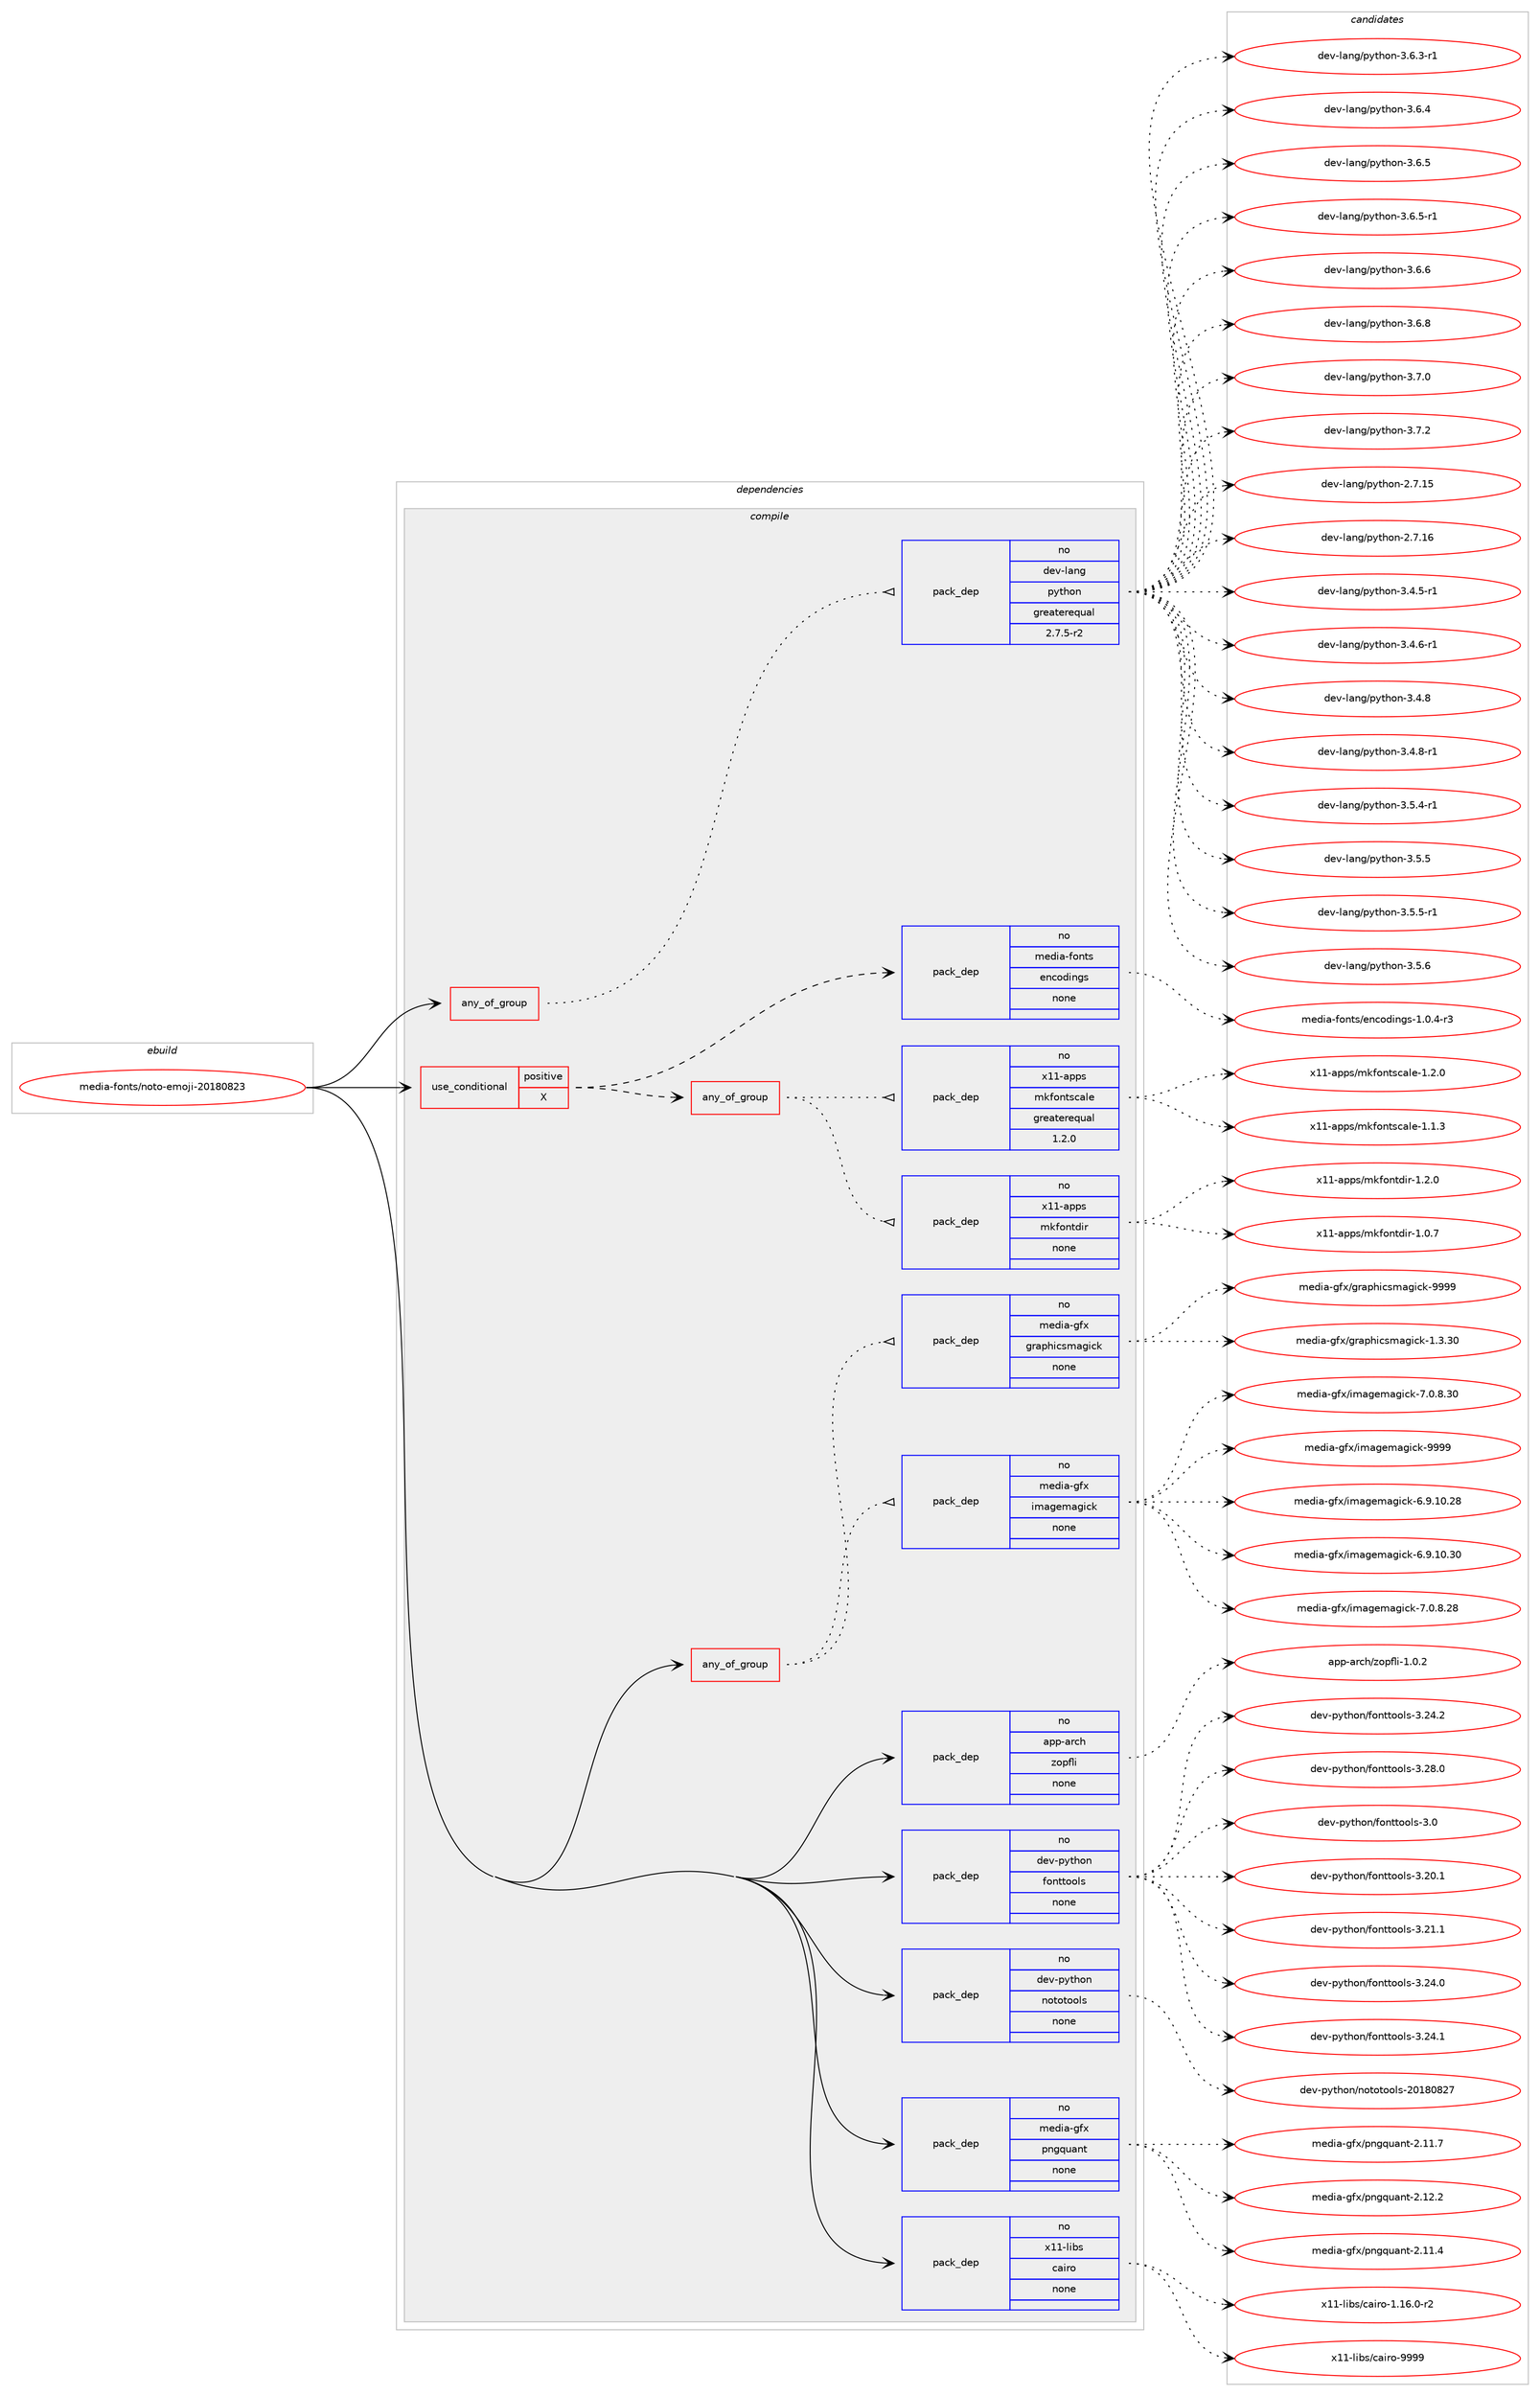 digraph prolog {

# *************
# Graph options
# *************

newrank=true;
concentrate=true;
compound=true;
graph [rankdir=LR,fontname=Helvetica,fontsize=10,ranksep=1.5];#, ranksep=2.5, nodesep=0.2];
edge  [arrowhead=vee];
node  [fontname=Helvetica,fontsize=10];

# **********
# The ebuild
# **********

subgraph cluster_leftcol {
color=gray;
rank=same;
label=<<i>ebuild</i>>;
id [label="media-fonts/noto-emoji-20180823", color=red, width=4, href="../media-fonts/noto-emoji-20180823.svg"];
}

# ****************
# The dependencies
# ****************

subgraph cluster_midcol {
color=gray;
label=<<i>dependencies</i>>;
subgraph cluster_compile {
fillcolor="#eeeeee";
style=filled;
label=<<i>compile</i>>;
subgraph any24762 {
dependency1600692 [label=<<TABLE BORDER="0" CELLBORDER="1" CELLSPACING="0" CELLPADDING="4"><TR><TD CELLPADDING="10">any_of_group</TD></TR></TABLE>>, shape=none, color=red];subgraph pack1143435 {
dependency1600693 [label=<<TABLE BORDER="0" CELLBORDER="1" CELLSPACING="0" CELLPADDING="4" WIDTH="220"><TR><TD ROWSPAN="6" CELLPADDING="30">pack_dep</TD></TR><TR><TD WIDTH="110">no</TD></TR><TR><TD>dev-lang</TD></TR><TR><TD>python</TD></TR><TR><TD>greaterequal</TD></TR><TR><TD>2.7.5-r2</TD></TR></TABLE>>, shape=none, color=blue];
}
dependency1600692:e -> dependency1600693:w [weight=20,style="dotted",arrowhead="oinv"];
}
id:e -> dependency1600692:w [weight=20,style="solid",arrowhead="vee"];
subgraph any24763 {
dependency1600694 [label=<<TABLE BORDER="0" CELLBORDER="1" CELLSPACING="0" CELLPADDING="4"><TR><TD CELLPADDING="10">any_of_group</TD></TR></TABLE>>, shape=none, color=red];subgraph pack1143436 {
dependency1600695 [label=<<TABLE BORDER="0" CELLBORDER="1" CELLSPACING="0" CELLPADDING="4" WIDTH="220"><TR><TD ROWSPAN="6" CELLPADDING="30">pack_dep</TD></TR><TR><TD WIDTH="110">no</TD></TR><TR><TD>media-gfx</TD></TR><TR><TD>imagemagick</TD></TR><TR><TD>none</TD></TR><TR><TD></TD></TR></TABLE>>, shape=none, color=blue];
}
dependency1600694:e -> dependency1600695:w [weight=20,style="dotted",arrowhead="oinv"];
subgraph pack1143437 {
dependency1600696 [label=<<TABLE BORDER="0" CELLBORDER="1" CELLSPACING="0" CELLPADDING="4" WIDTH="220"><TR><TD ROWSPAN="6" CELLPADDING="30">pack_dep</TD></TR><TR><TD WIDTH="110">no</TD></TR><TR><TD>media-gfx</TD></TR><TR><TD>graphicsmagick</TD></TR><TR><TD>none</TD></TR><TR><TD></TD></TR></TABLE>>, shape=none, color=blue];
}
dependency1600694:e -> dependency1600696:w [weight=20,style="dotted",arrowhead="oinv"];
}
id:e -> dependency1600694:w [weight=20,style="solid",arrowhead="vee"];
subgraph cond431814 {
dependency1600697 [label=<<TABLE BORDER="0" CELLBORDER="1" CELLSPACING="0" CELLPADDING="4"><TR><TD ROWSPAN="3" CELLPADDING="10">use_conditional</TD></TR><TR><TD>positive</TD></TR><TR><TD>X</TD></TR></TABLE>>, shape=none, color=red];
subgraph any24764 {
dependency1600698 [label=<<TABLE BORDER="0" CELLBORDER="1" CELLSPACING="0" CELLPADDING="4"><TR><TD CELLPADDING="10">any_of_group</TD></TR></TABLE>>, shape=none, color=red];subgraph pack1143438 {
dependency1600699 [label=<<TABLE BORDER="0" CELLBORDER="1" CELLSPACING="0" CELLPADDING="4" WIDTH="220"><TR><TD ROWSPAN="6" CELLPADDING="30">pack_dep</TD></TR><TR><TD WIDTH="110">no</TD></TR><TR><TD>x11-apps</TD></TR><TR><TD>mkfontscale</TD></TR><TR><TD>greaterequal</TD></TR><TR><TD>1.2.0</TD></TR></TABLE>>, shape=none, color=blue];
}
dependency1600698:e -> dependency1600699:w [weight=20,style="dotted",arrowhead="oinv"];
subgraph pack1143439 {
dependency1600700 [label=<<TABLE BORDER="0" CELLBORDER="1" CELLSPACING="0" CELLPADDING="4" WIDTH="220"><TR><TD ROWSPAN="6" CELLPADDING="30">pack_dep</TD></TR><TR><TD WIDTH="110">no</TD></TR><TR><TD>x11-apps</TD></TR><TR><TD>mkfontdir</TD></TR><TR><TD>none</TD></TR><TR><TD></TD></TR></TABLE>>, shape=none, color=blue];
}
dependency1600698:e -> dependency1600700:w [weight=20,style="dotted",arrowhead="oinv"];
}
dependency1600697:e -> dependency1600698:w [weight=20,style="dashed",arrowhead="vee"];
subgraph pack1143440 {
dependency1600701 [label=<<TABLE BORDER="0" CELLBORDER="1" CELLSPACING="0" CELLPADDING="4" WIDTH="220"><TR><TD ROWSPAN="6" CELLPADDING="30">pack_dep</TD></TR><TR><TD WIDTH="110">no</TD></TR><TR><TD>media-fonts</TD></TR><TR><TD>encodings</TD></TR><TR><TD>none</TD></TR><TR><TD></TD></TR></TABLE>>, shape=none, color=blue];
}
dependency1600697:e -> dependency1600701:w [weight=20,style="dashed",arrowhead="vee"];
}
id:e -> dependency1600697:w [weight=20,style="solid",arrowhead="vee"];
subgraph pack1143441 {
dependency1600702 [label=<<TABLE BORDER="0" CELLBORDER="1" CELLSPACING="0" CELLPADDING="4" WIDTH="220"><TR><TD ROWSPAN="6" CELLPADDING="30">pack_dep</TD></TR><TR><TD WIDTH="110">no</TD></TR><TR><TD>app-arch</TD></TR><TR><TD>zopfli</TD></TR><TR><TD>none</TD></TR><TR><TD></TD></TR></TABLE>>, shape=none, color=blue];
}
id:e -> dependency1600702:w [weight=20,style="solid",arrowhead="vee"];
subgraph pack1143442 {
dependency1600703 [label=<<TABLE BORDER="0" CELLBORDER="1" CELLSPACING="0" CELLPADDING="4" WIDTH="220"><TR><TD ROWSPAN="6" CELLPADDING="30">pack_dep</TD></TR><TR><TD WIDTH="110">no</TD></TR><TR><TD>dev-python</TD></TR><TR><TD>fonttools</TD></TR><TR><TD>none</TD></TR><TR><TD></TD></TR></TABLE>>, shape=none, color=blue];
}
id:e -> dependency1600703:w [weight=20,style="solid",arrowhead="vee"];
subgraph pack1143443 {
dependency1600704 [label=<<TABLE BORDER="0" CELLBORDER="1" CELLSPACING="0" CELLPADDING="4" WIDTH="220"><TR><TD ROWSPAN="6" CELLPADDING="30">pack_dep</TD></TR><TR><TD WIDTH="110">no</TD></TR><TR><TD>dev-python</TD></TR><TR><TD>nototools</TD></TR><TR><TD>none</TD></TR><TR><TD></TD></TR></TABLE>>, shape=none, color=blue];
}
id:e -> dependency1600704:w [weight=20,style="solid",arrowhead="vee"];
subgraph pack1143444 {
dependency1600705 [label=<<TABLE BORDER="0" CELLBORDER="1" CELLSPACING="0" CELLPADDING="4" WIDTH="220"><TR><TD ROWSPAN="6" CELLPADDING="30">pack_dep</TD></TR><TR><TD WIDTH="110">no</TD></TR><TR><TD>media-gfx</TD></TR><TR><TD>pngquant</TD></TR><TR><TD>none</TD></TR><TR><TD></TD></TR></TABLE>>, shape=none, color=blue];
}
id:e -> dependency1600705:w [weight=20,style="solid",arrowhead="vee"];
subgraph pack1143445 {
dependency1600706 [label=<<TABLE BORDER="0" CELLBORDER="1" CELLSPACING="0" CELLPADDING="4" WIDTH="220"><TR><TD ROWSPAN="6" CELLPADDING="30">pack_dep</TD></TR><TR><TD WIDTH="110">no</TD></TR><TR><TD>x11-libs</TD></TR><TR><TD>cairo</TD></TR><TR><TD>none</TD></TR><TR><TD></TD></TR></TABLE>>, shape=none, color=blue];
}
id:e -> dependency1600706:w [weight=20,style="solid",arrowhead="vee"];
}
subgraph cluster_compileandrun {
fillcolor="#eeeeee";
style=filled;
label=<<i>compile and run</i>>;
}
subgraph cluster_run {
fillcolor="#eeeeee";
style=filled;
label=<<i>run</i>>;
}
}

# **************
# The candidates
# **************

subgraph cluster_choices {
rank=same;
color=gray;
label=<<i>candidates</i>>;

subgraph choice1143435 {
color=black;
nodesep=1;
choice10010111845108971101034711212111610411111045504655464953 [label="dev-lang/python-2.7.15", color=red, width=4,href="../dev-lang/python-2.7.15.svg"];
choice10010111845108971101034711212111610411111045504655464954 [label="dev-lang/python-2.7.16", color=red, width=4,href="../dev-lang/python-2.7.16.svg"];
choice1001011184510897110103471121211161041111104551465246534511449 [label="dev-lang/python-3.4.5-r1", color=red, width=4,href="../dev-lang/python-3.4.5-r1.svg"];
choice1001011184510897110103471121211161041111104551465246544511449 [label="dev-lang/python-3.4.6-r1", color=red, width=4,href="../dev-lang/python-3.4.6-r1.svg"];
choice100101118451089711010347112121116104111110455146524656 [label="dev-lang/python-3.4.8", color=red, width=4,href="../dev-lang/python-3.4.8.svg"];
choice1001011184510897110103471121211161041111104551465246564511449 [label="dev-lang/python-3.4.8-r1", color=red, width=4,href="../dev-lang/python-3.4.8-r1.svg"];
choice1001011184510897110103471121211161041111104551465346524511449 [label="dev-lang/python-3.5.4-r1", color=red, width=4,href="../dev-lang/python-3.5.4-r1.svg"];
choice100101118451089711010347112121116104111110455146534653 [label="dev-lang/python-3.5.5", color=red, width=4,href="../dev-lang/python-3.5.5.svg"];
choice1001011184510897110103471121211161041111104551465346534511449 [label="dev-lang/python-3.5.5-r1", color=red, width=4,href="../dev-lang/python-3.5.5-r1.svg"];
choice100101118451089711010347112121116104111110455146534654 [label="dev-lang/python-3.5.6", color=red, width=4,href="../dev-lang/python-3.5.6.svg"];
choice1001011184510897110103471121211161041111104551465446514511449 [label="dev-lang/python-3.6.3-r1", color=red, width=4,href="../dev-lang/python-3.6.3-r1.svg"];
choice100101118451089711010347112121116104111110455146544652 [label="dev-lang/python-3.6.4", color=red, width=4,href="../dev-lang/python-3.6.4.svg"];
choice100101118451089711010347112121116104111110455146544653 [label="dev-lang/python-3.6.5", color=red, width=4,href="../dev-lang/python-3.6.5.svg"];
choice1001011184510897110103471121211161041111104551465446534511449 [label="dev-lang/python-3.6.5-r1", color=red, width=4,href="../dev-lang/python-3.6.5-r1.svg"];
choice100101118451089711010347112121116104111110455146544654 [label="dev-lang/python-3.6.6", color=red, width=4,href="../dev-lang/python-3.6.6.svg"];
choice100101118451089711010347112121116104111110455146544656 [label="dev-lang/python-3.6.8", color=red, width=4,href="../dev-lang/python-3.6.8.svg"];
choice100101118451089711010347112121116104111110455146554648 [label="dev-lang/python-3.7.0", color=red, width=4,href="../dev-lang/python-3.7.0.svg"];
choice100101118451089711010347112121116104111110455146554650 [label="dev-lang/python-3.7.2", color=red, width=4,href="../dev-lang/python-3.7.2.svg"];
dependency1600693:e -> choice10010111845108971101034711212111610411111045504655464953:w [style=dotted,weight="100"];
dependency1600693:e -> choice10010111845108971101034711212111610411111045504655464954:w [style=dotted,weight="100"];
dependency1600693:e -> choice1001011184510897110103471121211161041111104551465246534511449:w [style=dotted,weight="100"];
dependency1600693:e -> choice1001011184510897110103471121211161041111104551465246544511449:w [style=dotted,weight="100"];
dependency1600693:e -> choice100101118451089711010347112121116104111110455146524656:w [style=dotted,weight="100"];
dependency1600693:e -> choice1001011184510897110103471121211161041111104551465246564511449:w [style=dotted,weight="100"];
dependency1600693:e -> choice1001011184510897110103471121211161041111104551465346524511449:w [style=dotted,weight="100"];
dependency1600693:e -> choice100101118451089711010347112121116104111110455146534653:w [style=dotted,weight="100"];
dependency1600693:e -> choice1001011184510897110103471121211161041111104551465346534511449:w [style=dotted,weight="100"];
dependency1600693:e -> choice100101118451089711010347112121116104111110455146534654:w [style=dotted,weight="100"];
dependency1600693:e -> choice1001011184510897110103471121211161041111104551465446514511449:w [style=dotted,weight="100"];
dependency1600693:e -> choice100101118451089711010347112121116104111110455146544652:w [style=dotted,weight="100"];
dependency1600693:e -> choice100101118451089711010347112121116104111110455146544653:w [style=dotted,weight="100"];
dependency1600693:e -> choice1001011184510897110103471121211161041111104551465446534511449:w [style=dotted,weight="100"];
dependency1600693:e -> choice100101118451089711010347112121116104111110455146544654:w [style=dotted,weight="100"];
dependency1600693:e -> choice100101118451089711010347112121116104111110455146544656:w [style=dotted,weight="100"];
dependency1600693:e -> choice100101118451089711010347112121116104111110455146554648:w [style=dotted,weight="100"];
dependency1600693:e -> choice100101118451089711010347112121116104111110455146554650:w [style=dotted,weight="100"];
}
subgraph choice1143436 {
color=black;
nodesep=1;
choice10910110010597451031021204710510997103101109971031059910745544657464948465056 [label="media-gfx/imagemagick-6.9.10.28", color=red, width=4,href="../media-gfx/imagemagick-6.9.10.28.svg"];
choice10910110010597451031021204710510997103101109971031059910745544657464948465148 [label="media-gfx/imagemagick-6.9.10.30", color=red, width=4,href="../media-gfx/imagemagick-6.9.10.30.svg"];
choice109101100105974510310212047105109971031011099710310599107455546484656465056 [label="media-gfx/imagemagick-7.0.8.28", color=red, width=4,href="../media-gfx/imagemagick-7.0.8.28.svg"];
choice109101100105974510310212047105109971031011099710310599107455546484656465148 [label="media-gfx/imagemagick-7.0.8.30", color=red, width=4,href="../media-gfx/imagemagick-7.0.8.30.svg"];
choice1091011001059745103102120471051099710310110997103105991074557575757 [label="media-gfx/imagemagick-9999", color=red, width=4,href="../media-gfx/imagemagick-9999.svg"];
dependency1600695:e -> choice10910110010597451031021204710510997103101109971031059910745544657464948465056:w [style=dotted,weight="100"];
dependency1600695:e -> choice10910110010597451031021204710510997103101109971031059910745544657464948465148:w [style=dotted,weight="100"];
dependency1600695:e -> choice109101100105974510310212047105109971031011099710310599107455546484656465056:w [style=dotted,weight="100"];
dependency1600695:e -> choice109101100105974510310212047105109971031011099710310599107455546484656465148:w [style=dotted,weight="100"];
dependency1600695:e -> choice1091011001059745103102120471051099710310110997103105991074557575757:w [style=dotted,weight="100"];
}
subgraph choice1143437 {
color=black;
nodesep=1;
choice1091011001059745103102120471031149711210410599115109971031059910745494651465148 [label="media-gfx/graphicsmagick-1.3.30", color=red, width=4,href="../media-gfx/graphicsmagick-1.3.30.svg"];
choice109101100105974510310212047103114971121041059911510997103105991074557575757 [label="media-gfx/graphicsmagick-9999", color=red, width=4,href="../media-gfx/graphicsmagick-9999.svg"];
dependency1600696:e -> choice1091011001059745103102120471031149711210410599115109971031059910745494651465148:w [style=dotted,weight="100"];
dependency1600696:e -> choice109101100105974510310212047103114971121041059911510997103105991074557575757:w [style=dotted,weight="100"];
}
subgraph choice1143438 {
color=black;
nodesep=1;
choice12049494597112112115471091071021111101161159997108101454946494651 [label="x11-apps/mkfontscale-1.1.3", color=red, width=4,href="../x11-apps/mkfontscale-1.1.3.svg"];
choice12049494597112112115471091071021111101161159997108101454946504648 [label="x11-apps/mkfontscale-1.2.0", color=red, width=4,href="../x11-apps/mkfontscale-1.2.0.svg"];
dependency1600699:e -> choice12049494597112112115471091071021111101161159997108101454946494651:w [style=dotted,weight="100"];
dependency1600699:e -> choice12049494597112112115471091071021111101161159997108101454946504648:w [style=dotted,weight="100"];
}
subgraph choice1143439 {
color=black;
nodesep=1;
choice1204949459711211211547109107102111110116100105114454946484655 [label="x11-apps/mkfontdir-1.0.7", color=red, width=4,href="../x11-apps/mkfontdir-1.0.7.svg"];
choice1204949459711211211547109107102111110116100105114454946504648 [label="x11-apps/mkfontdir-1.2.0", color=red, width=4,href="../x11-apps/mkfontdir-1.2.0.svg"];
dependency1600700:e -> choice1204949459711211211547109107102111110116100105114454946484655:w [style=dotted,weight="100"];
dependency1600700:e -> choice1204949459711211211547109107102111110116100105114454946504648:w [style=dotted,weight="100"];
}
subgraph choice1143440 {
color=black;
nodesep=1;
choice109101100105974510211111011611547101110991111001051101031154549464846524511451 [label="media-fonts/encodings-1.0.4-r3", color=red, width=4,href="../media-fonts/encodings-1.0.4-r3.svg"];
dependency1600701:e -> choice109101100105974510211111011611547101110991111001051101031154549464846524511451:w [style=dotted,weight="100"];
}
subgraph choice1143441 {
color=black;
nodesep=1;
choice9711211245971149910447122111112102108105454946484650 [label="app-arch/zopfli-1.0.2", color=red, width=4,href="../app-arch/zopfli-1.0.2.svg"];
dependency1600702:e -> choice9711211245971149910447122111112102108105454946484650:w [style=dotted,weight="100"];
}
subgraph choice1143442 {
color=black;
nodesep=1;
choice100101118451121211161041111104710211111011611611111110811545514648 [label="dev-python/fonttools-3.0", color=red, width=4,href="../dev-python/fonttools-3.0.svg"];
choice100101118451121211161041111104710211111011611611111110811545514650484649 [label="dev-python/fonttools-3.20.1", color=red, width=4,href="../dev-python/fonttools-3.20.1.svg"];
choice100101118451121211161041111104710211111011611611111110811545514650494649 [label="dev-python/fonttools-3.21.1", color=red, width=4,href="../dev-python/fonttools-3.21.1.svg"];
choice100101118451121211161041111104710211111011611611111110811545514650524648 [label="dev-python/fonttools-3.24.0", color=red, width=4,href="../dev-python/fonttools-3.24.0.svg"];
choice100101118451121211161041111104710211111011611611111110811545514650524649 [label="dev-python/fonttools-3.24.1", color=red, width=4,href="../dev-python/fonttools-3.24.1.svg"];
choice100101118451121211161041111104710211111011611611111110811545514650524650 [label="dev-python/fonttools-3.24.2", color=red, width=4,href="../dev-python/fonttools-3.24.2.svg"];
choice100101118451121211161041111104710211111011611611111110811545514650564648 [label="dev-python/fonttools-3.28.0", color=red, width=4,href="../dev-python/fonttools-3.28.0.svg"];
dependency1600703:e -> choice100101118451121211161041111104710211111011611611111110811545514648:w [style=dotted,weight="100"];
dependency1600703:e -> choice100101118451121211161041111104710211111011611611111110811545514650484649:w [style=dotted,weight="100"];
dependency1600703:e -> choice100101118451121211161041111104710211111011611611111110811545514650494649:w [style=dotted,weight="100"];
dependency1600703:e -> choice100101118451121211161041111104710211111011611611111110811545514650524648:w [style=dotted,weight="100"];
dependency1600703:e -> choice100101118451121211161041111104710211111011611611111110811545514650524649:w [style=dotted,weight="100"];
dependency1600703:e -> choice100101118451121211161041111104710211111011611611111110811545514650524650:w [style=dotted,weight="100"];
dependency1600703:e -> choice100101118451121211161041111104710211111011611611111110811545514650564648:w [style=dotted,weight="100"];
}
subgraph choice1143443 {
color=black;
nodesep=1;
choice1001011184511212111610411111047110111116111116111111108115455048495648565055 [label="dev-python/nototools-20180827", color=red, width=4,href="../dev-python/nototools-20180827.svg"];
dependency1600704:e -> choice1001011184511212111610411111047110111116111116111111108115455048495648565055:w [style=dotted,weight="100"];
}
subgraph choice1143444 {
color=black;
nodesep=1;
choice1091011001059745103102120471121101031131179711011645504649494652 [label="media-gfx/pngquant-2.11.4", color=red, width=4,href="../media-gfx/pngquant-2.11.4.svg"];
choice1091011001059745103102120471121101031131179711011645504649494655 [label="media-gfx/pngquant-2.11.7", color=red, width=4,href="../media-gfx/pngquant-2.11.7.svg"];
choice1091011001059745103102120471121101031131179711011645504649504650 [label="media-gfx/pngquant-2.12.2", color=red, width=4,href="../media-gfx/pngquant-2.12.2.svg"];
dependency1600705:e -> choice1091011001059745103102120471121101031131179711011645504649494652:w [style=dotted,weight="100"];
dependency1600705:e -> choice1091011001059745103102120471121101031131179711011645504649494655:w [style=dotted,weight="100"];
dependency1600705:e -> choice1091011001059745103102120471121101031131179711011645504649504650:w [style=dotted,weight="100"];
}
subgraph choice1143445 {
color=black;
nodesep=1;
choice12049494510810598115479997105114111454946495446484511450 [label="x11-libs/cairo-1.16.0-r2", color=red, width=4,href="../x11-libs/cairo-1.16.0-r2.svg"];
choice120494945108105981154799971051141114557575757 [label="x11-libs/cairo-9999", color=red, width=4,href="../x11-libs/cairo-9999.svg"];
dependency1600706:e -> choice12049494510810598115479997105114111454946495446484511450:w [style=dotted,weight="100"];
dependency1600706:e -> choice120494945108105981154799971051141114557575757:w [style=dotted,weight="100"];
}
}

}
